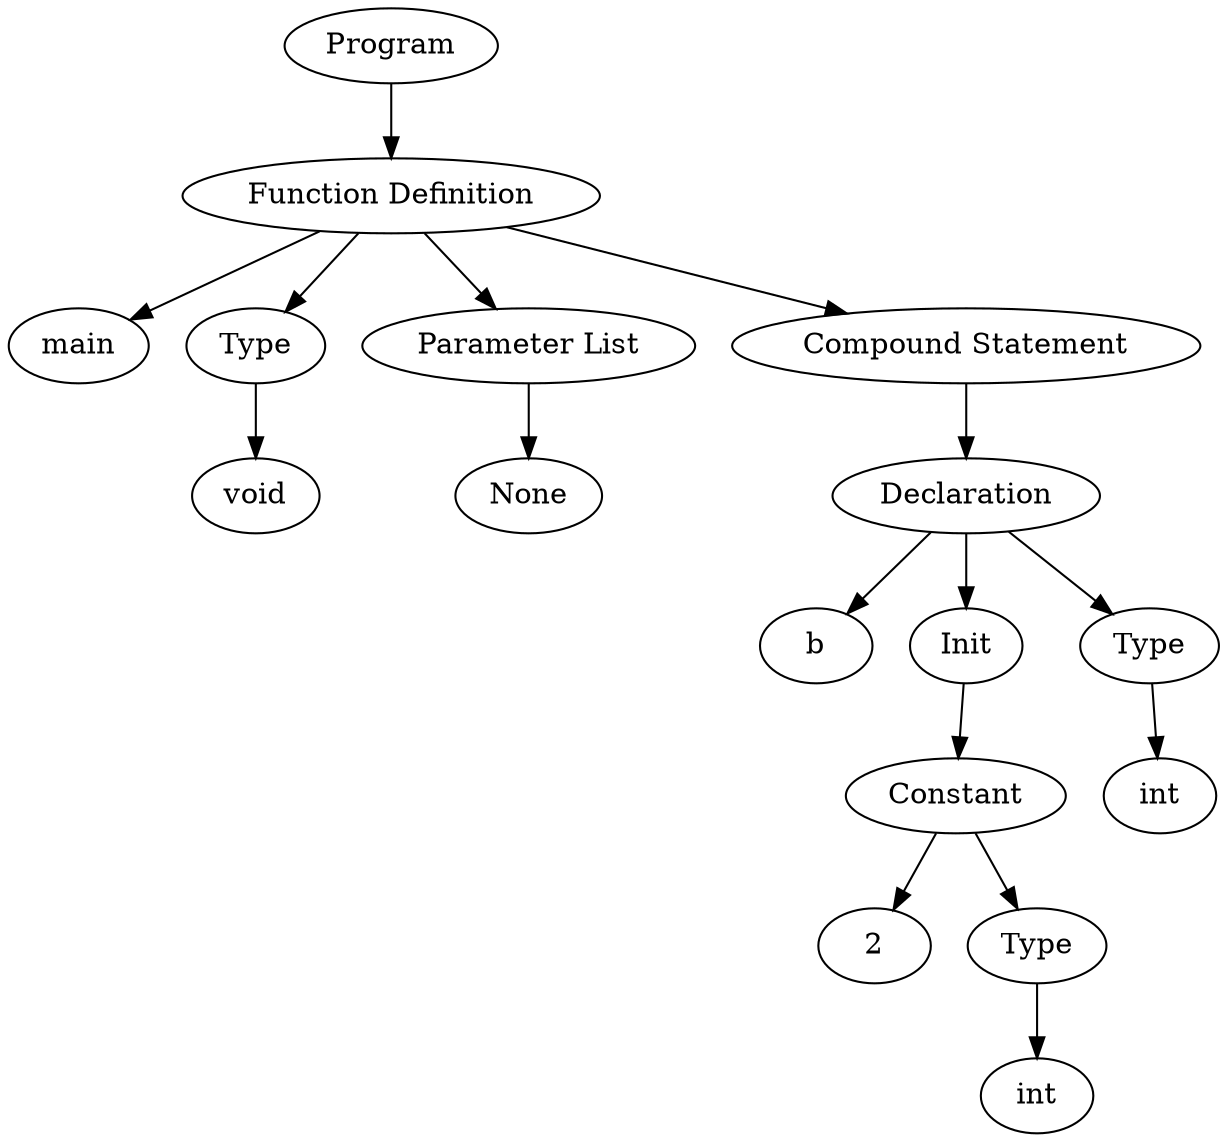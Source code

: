 digraph parse_tree {
{gv100000[label="Program"]}->{gv100015[label="Function Definition"]}{gv100015[label="Function Definition"]}->{gv100016[label="main"] gv100001[label="Type"] gv100003[label="Parameter List"] gv100005[label="Compound Statement"]};
{gv100001[label="Type"]}->{gv100002[label="void"]};
{gv100003[label="Parameter List"]}->{gv100004[label="None"]};
{gv100005[label="Compound Statement"]}->{{gv100007[label="Declaration"]}};
{gv100007[label="Declaration"]}->{gv100010[label="b"] gv100006[label="Init"] gv100008[label="Type"]};
{gv100006[label="Init"]}->{gv100011[label="Constant"]};
{gv100011[label="Constant"]}->{gv100012[label="2"]};
{gv100011[label="Constant"]}->{gv100013[label="Type"]}{gv100013[label="Type"]}->{gv100014[label="int"]};
{gv100008[label="Type"]}->{gv100009[label="int"]};
}